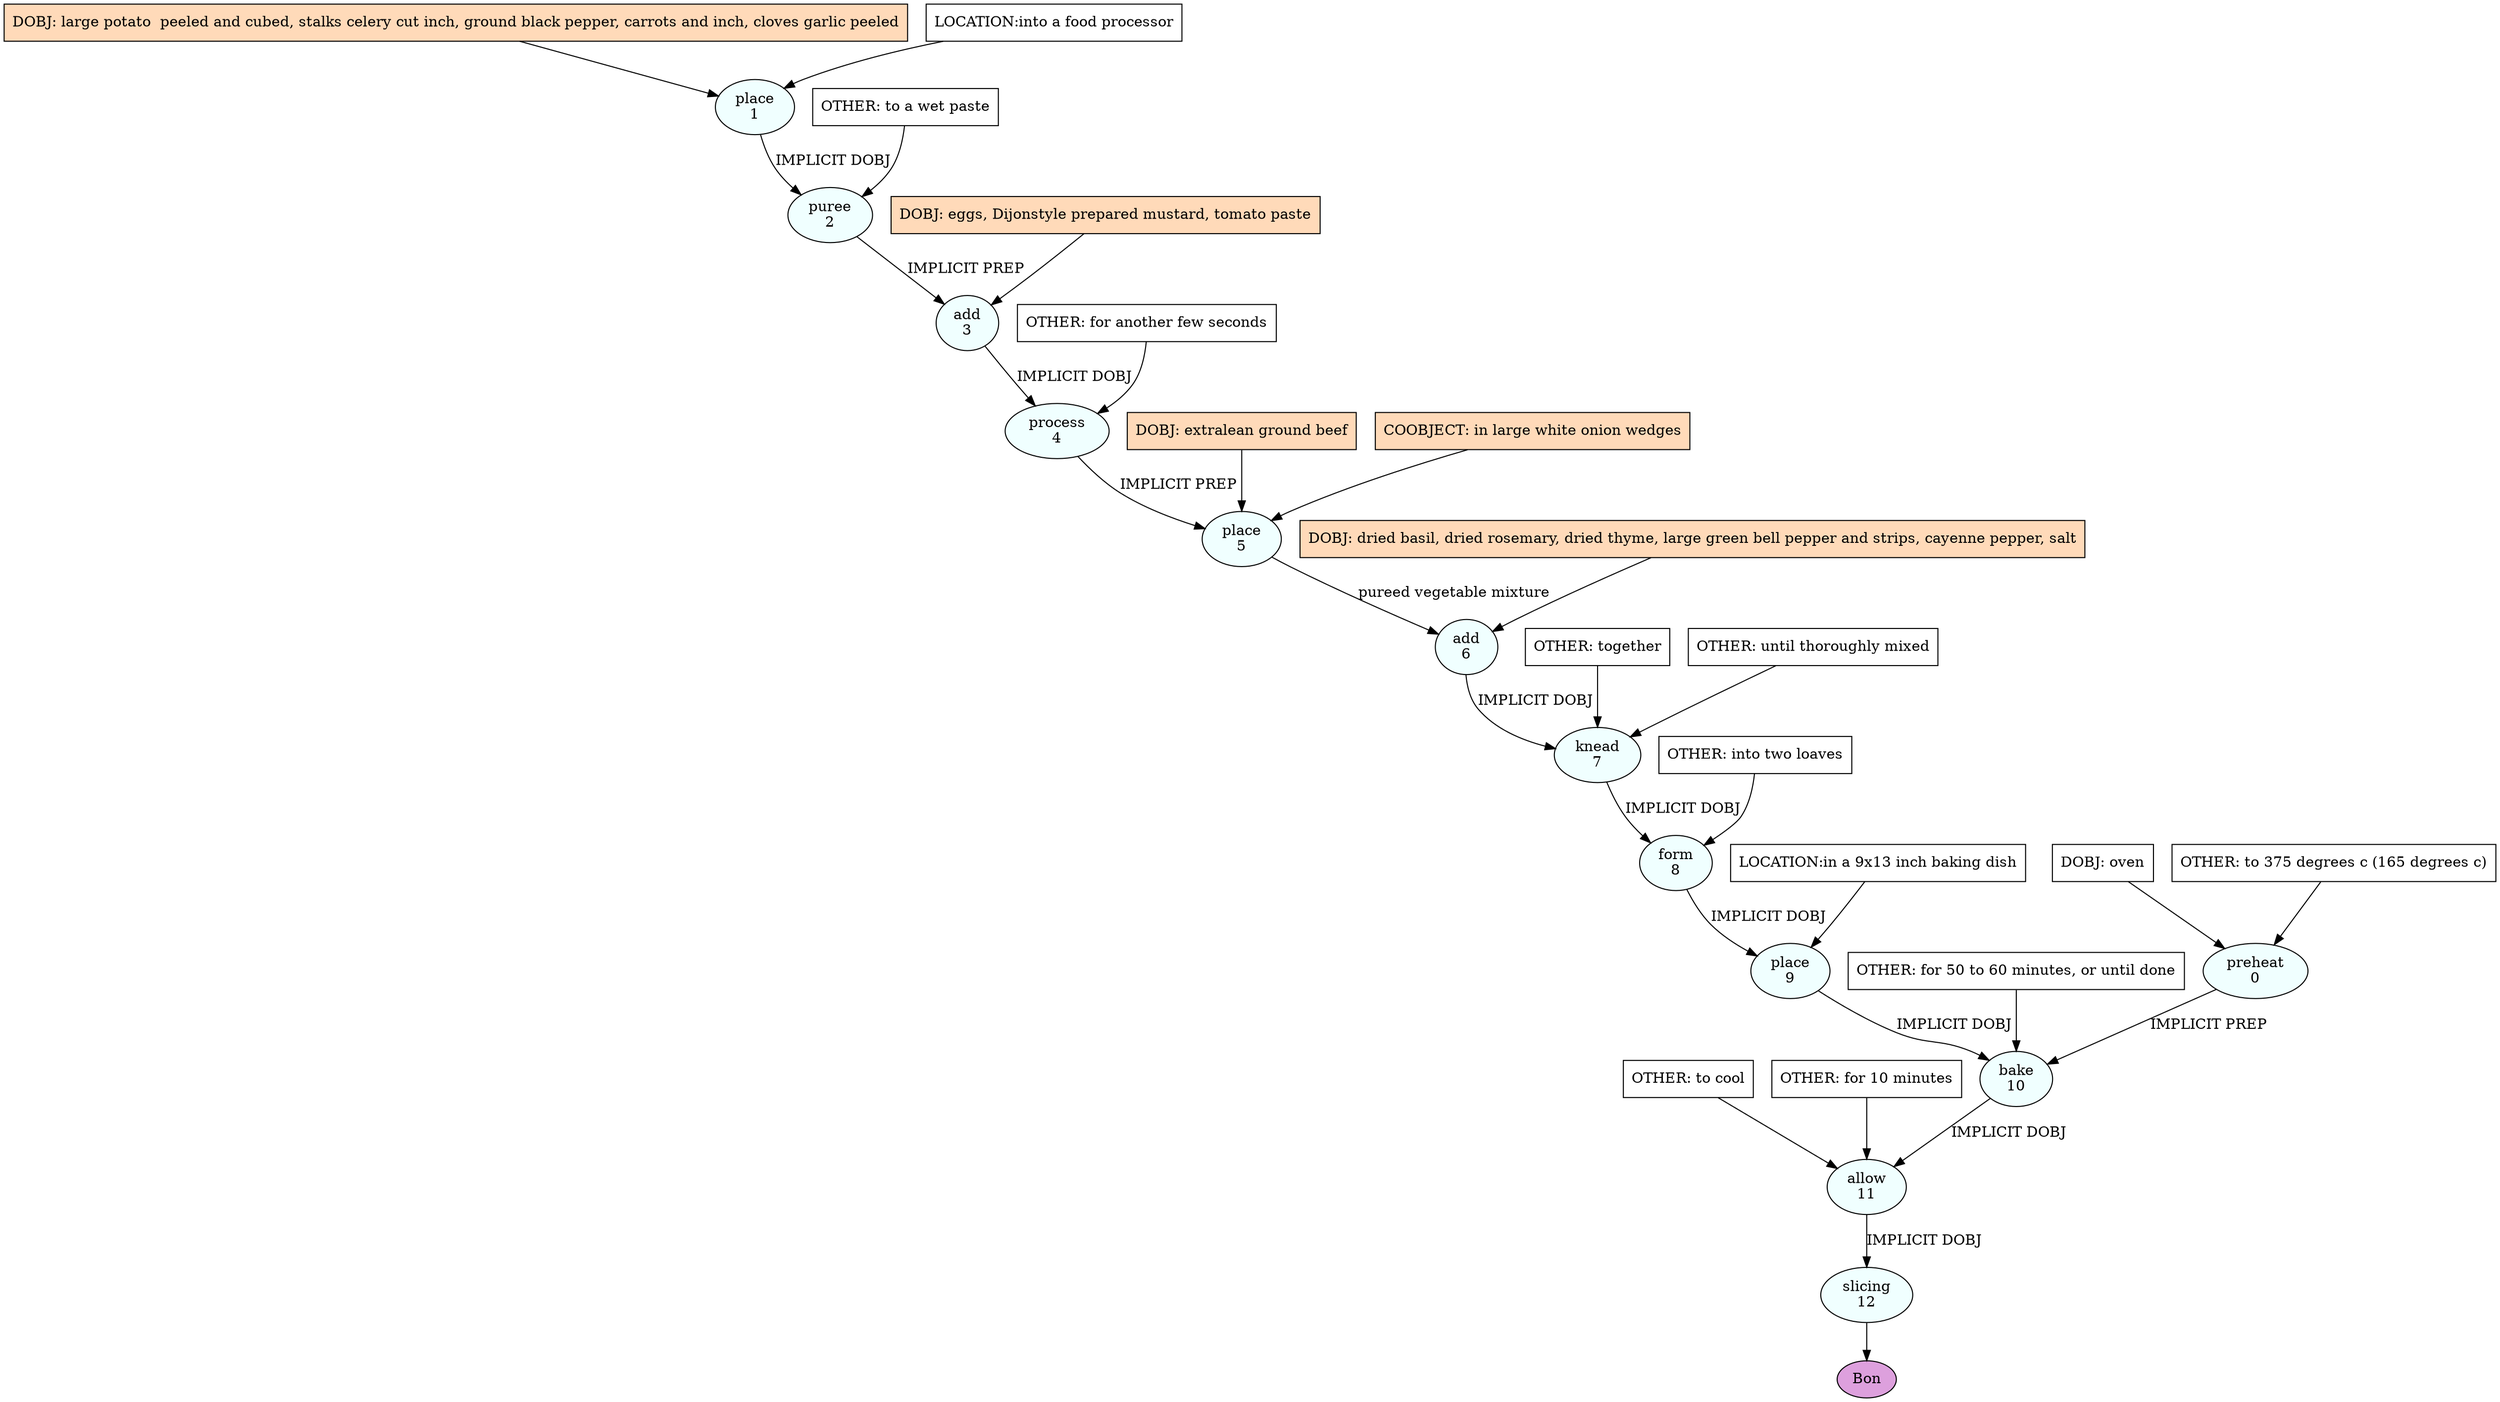 digraph recipe {
E0[label="preheat
0", shape=oval, style=filled, fillcolor=azure]
E1[label="place
1", shape=oval, style=filled, fillcolor=azure]
E2[label="puree
2", shape=oval, style=filled, fillcolor=azure]
E3[label="add
3", shape=oval, style=filled, fillcolor=azure]
E4[label="process
4", shape=oval, style=filled, fillcolor=azure]
E5[label="place
5", shape=oval, style=filled, fillcolor=azure]
E6[label="add
6", shape=oval, style=filled, fillcolor=azure]
E7[label="knead
7", shape=oval, style=filled, fillcolor=azure]
E8[label="form
8", shape=oval, style=filled, fillcolor=azure]
E9[label="place
9", shape=oval, style=filled, fillcolor=azure]
E10[label="bake
10", shape=oval, style=filled, fillcolor=azure]
E11[label="allow
11", shape=oval, style=filled, fillcolor=azure]
E12[label="slicing
12", shape=oval, style=filled, fillcolor=azure]
D0[label="DOBJ: oven", shape=box, style=filled, fillcolor=white]
D0 -> E0
O0_0[label="OTHER: to 375 degrees c (165 degrees c)", shape=box, style=filled, fillcolor=white]
O0_0 -> E0
D1[label="DOBJ: large potato  peeled and cubed, stalks celery cut inch, ground black pepper, carrots and inch, cloves garlic peeled", shape=box, style=filled, fillcolor=peachpuff]
D1 -> E1
P1_0[label="LOCATION:into a food processor", shape=box, style=filled, fillcolor=white]
P1_0 -> E1
E1 -> E2 [label="IMPLICIT DOBJ"]
O2_0_0[label="OTHER: to a wet paste", shape=box, style=filled, fillcolor=white]
O2_0_0 -> E2
D3_ing[label="DOBJ: eggs, Dijonstyle prepared mustard, tomato paste", shape=box, style=filled, fillcolor=peachpuff]
D3_ing -> E3
E2 -> E3 [label="IMPLICIT PREP"]
E3 -> E4 [label="IMPLICIT DOBJ"]
O4_0_0[label="OTHER: for another few seconds", shape=box, style=filled, fillcolor=white]
O4_0_0 -> E4
D5_ing[label="DOBJ: extralean ground beef", shape=box, style=filled, fillcolor=peachpuff]
D5_ing -> E5
E4 -> E5 [label="IMPLICIT PREP"]
P5_1_ing[label="COOBJECT: in large white onion wedges", shape=box, style=filled, fillcolor=peachpuff]
P5_1_ing -> E5
D6_ing[label="DOBJ: dried basil, dried rosemary, dried thyme, large green bell pepper and strips, cayenne pepper, salt", shape=box, style=filled, fillcolor=peachpuff]
D6_ing -> E6
E5 -> E6 [label="pureed vegetable mixture"]
E6 -> E7 [label="IMPLICIT DOBJ"]
O7_0_0[label="OTHER: together", shape=box, style=filled, fillcolor=white]
O7_0_0 -> E7
O7_1_0[label="OTHER: until thoroughly mixed", shape=box, style=filled, fillcolor=white]
O7_1_0 -> E7
E7 -> E8 [label="IMPLICIT DOBJ"]
O8_0_0[label="OTHER: into two loaves", shape=box, style=filled, fillcolor=white]
O8_0_0 -> E8
E8 -> E9 [label="IMPLICIT DOBJ"]
P9_0_0[label="LOCATION:in a 9x13 inch baking dish", shape=box, style=filled, fillcolor=white]
P9_0_0 -> E9
E9 -> E10 [label="IMPLICIT DOBJ"]
E0 -> E10 [label="IMPLICIT PREP"]
O10_0_0[label="OTHER: for 50 to 60 minutes, or until done", shape=box, style=filled, fillcolor=white]
O10_0_0 -> E10
E10 -> E11 [label="IMPLICIT DOBJ"]
O11_0_0[label="OTHER: to cool", shape=box, style=filled, fillcolor=white]
O11_0_0 -> E11
O11_1_0[label="OTHER: for 10 minutes", shape=box, style=filled, fillcolor=white]
O11_1_0 -> E11
E11 -> E12 [label="IMPLICIT DOBJ"]
EOR[label="Bon", shape=oval, style=filled, fillcolor=plum]
E12 -> EOR
}
